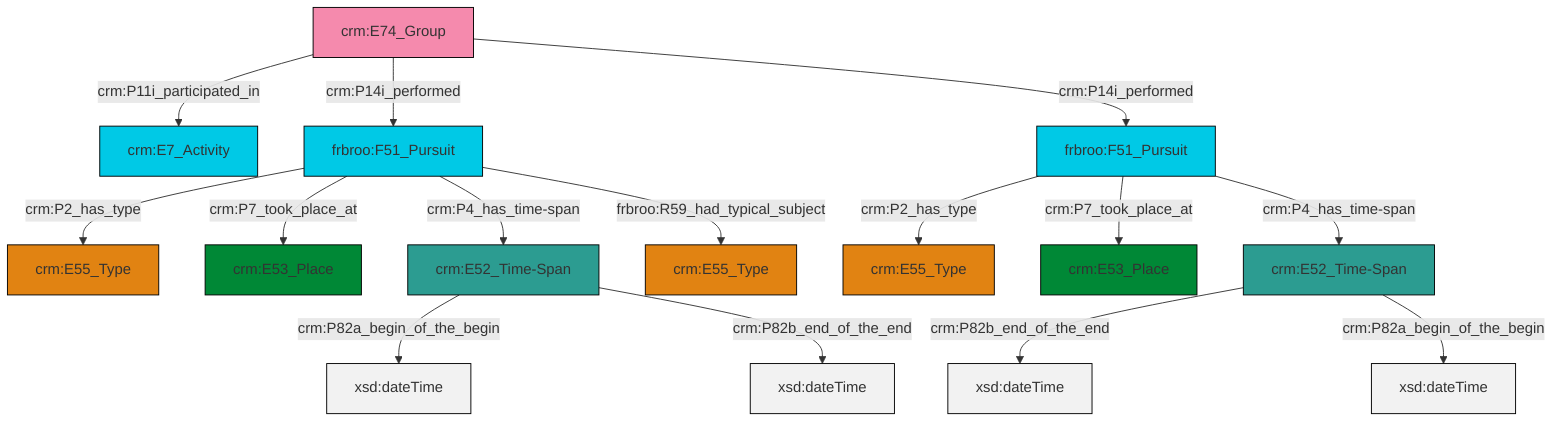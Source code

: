 graph TD
classDef Literal fill:#f2f2f2,stroke:#000000;
classDef CRM_Entity fill:#FFFFFF,stroke:#000000;
classDef Temporal_Entity fill:#00C9E6, stroke:#000000;
classDef Type fill:#E18312, stroke:#000000;
classDef Time-Span fill:#2C9C91, stroke:#000000;
classDef Appellation fill:#FFEB7F, stroke:#000000;
classDef Place fill:#008836, stroke:#000000;
classDef Persistent_Item fill:#B266B2, stroke:#000000;
classDef Conceptual_Object fill:#FFD700, stroke:#000000;
classDef Physical_Thing fill:#D2B48C, stroke:#000000;
classDef Actor fill:#f58aad, stroke:#000000;
classDef PC_Classes fill:#4ce600, stroke:#000000;
classDef Multi fill:#cccccc,stroke:#000000;

6["frbroo:F51_Pursuit"]:::Temporal_Entity -->|crm:P2_has_type| 7["crm:E55_Type"]:::Type
11["crm:E74_Group"]:::Actor -->|crm:P11i_participated_in| 12["crm:E7_Activity"]:::Temporal_Entity
13["crm:E52_Time-Span"]:::Time-Span -->|crm:P82b_end_of_the_end| 14[xsd:dateTime]:::Literal
13["crm:E52_Time-Span"]:::Time-Span -->|crm:P82a_begin_of_the_begin| 15[xsd:dateTime]:::Literal
8["crm:E52_Time-Span"]:::Time-Span -->|crm:P82a_begin_of_the_begin| 19[xsd:dateTime]:::Literal
11["crm:E74_Group"]:::Actor -->|crm:P14i_performed| 6["frbroo:F51_Pursuit"]:::Temporal_Entity
11["crm:E74_Group"]:::Actor -->|crm:P14i_performed| 2["frbroo:F51_Pursuit"]:::Temporal_Entity
6["frbroo:F51_Pursuit"]:::Temporal_Entity -->|crm:P7_took_place_at| 20["crm:E53_Place"]:::Place
6["frbroo:F51_Pursuit"]:::Temporal_Entity -->|crm:P4_has_time-span| 8["crm:E52_Time-Span"]:::Time-Span
2["frbroo:F51_Pursuit"]:::Temporal_Entity -->|crm:P2_has_type| 17["crm:E55_Type"]:::Type
2["frbroo:F51_Pursuit"]:::Temporal_Entity -->|crm:P7_took_place_at| 0["crm:E53_Place"]:::Place
8["crm:E52_Time-Span"]:::Time-Span -->|crm:P82b_end_of_the_end| 21[xsd:dateTime]:::Literal
6["frbroo:F51_Pursuit"]:::Temporal_Entity -->|frbroo:R59_had_typical_subject| 4["crm:E55_Type"]:::Type
2["frbroo:F51_Pursuit"]:::Temporal_Entity -->|crm:P4_has_time-span| 13["crm:E52_Time-Span"]:::Time-Span